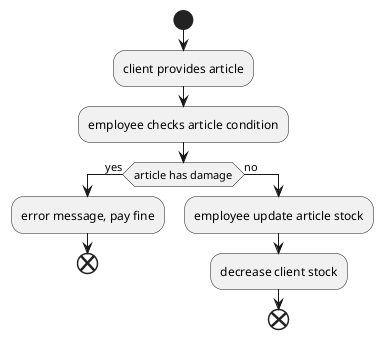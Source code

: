 @startuml
start
:client provides article;
:employee checks article condition;
if(article has damage) then (yes)
:error message, pay fine;
end;
else(no)
:employee update article stock;
:decrease client stock;
end;

@enduml
